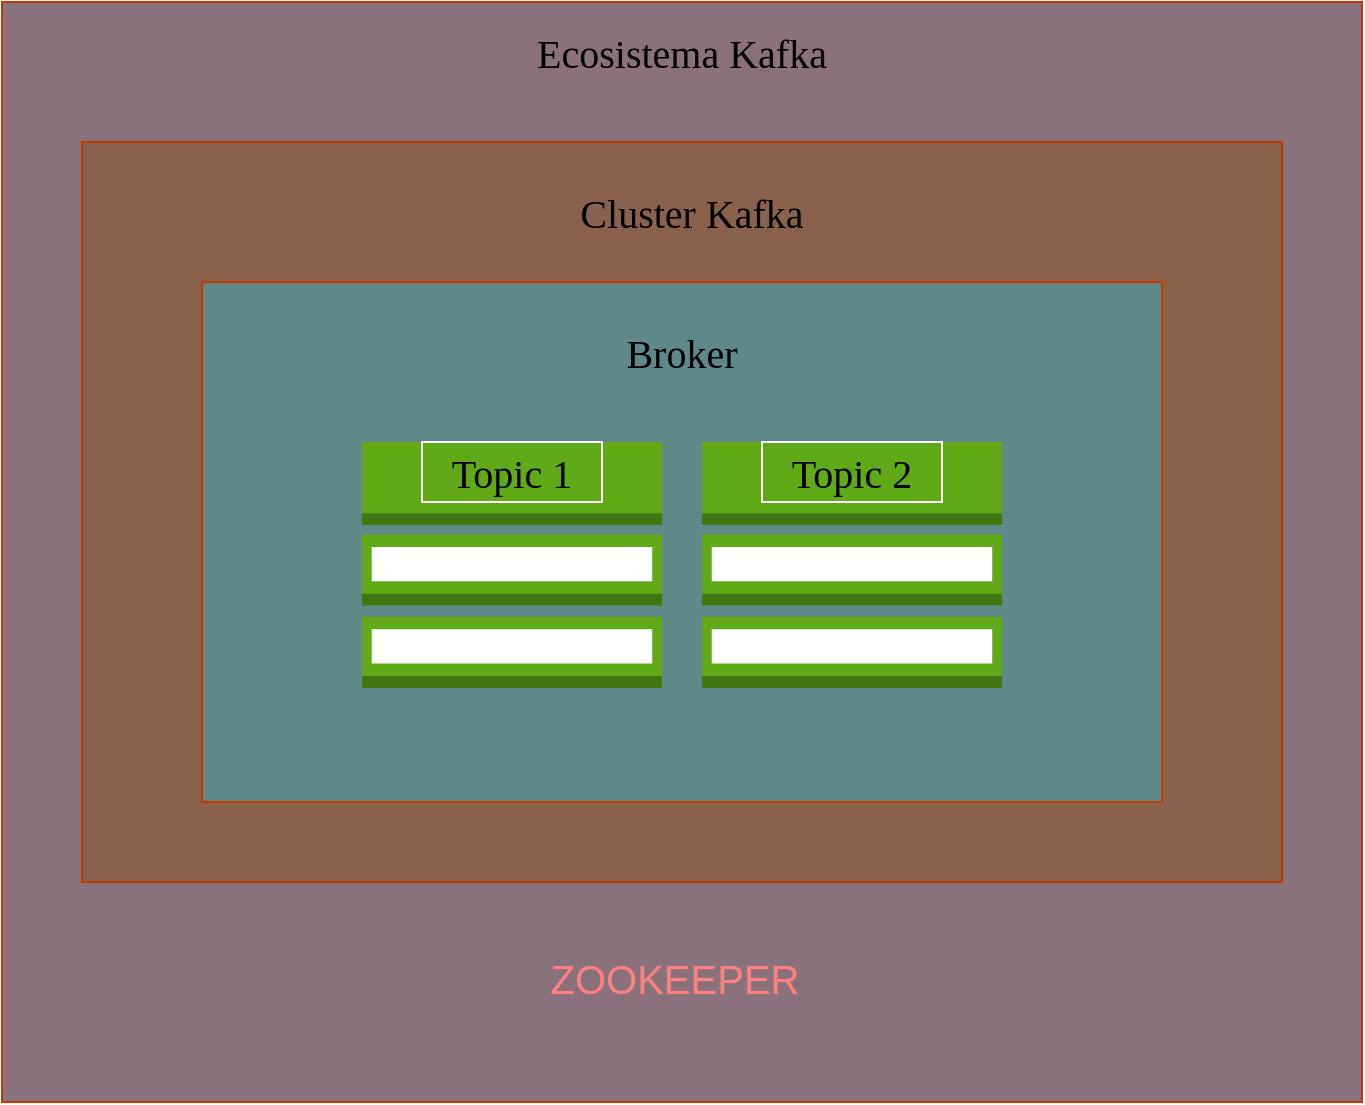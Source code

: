 <mxfile version="21.3.5" type="github">
  <diagram id="kgpKYQtTHZ0yAKxKKP6v" name="Page-1">
    <mxGraphModel dx="954" dy="520" grid="1" gridSize="10" guides="1" tooltips="1" connect="1" arrows="1" fold="1" page="1" pageScale="1" pageWidth="850" pageHeight="1100" math="0" shadow="0">
      <root>
        <mxCell id="0" />
        <mxCell id="1" parent="0" />
        <mxCell id="xTaR6zK0MpJ8cmc5XaGn-8" value="" style="rounded=0;whiteSpace=wrap;html=1;strokeColor=#C73500;fontFamily=Architects Daughter;fontSize=20;fontColor=#000000;fillColor=#89727c;" parent="1" vertex="1">
          <mxGeometry x="50" y="330" width="680" height="550" as="geometry" />
        </mxCell>
        <mxCell id="xTaR6zK0MpJ8cmc5XaGn-10" value="" style="rounded=0;whiteSpace=wrap;html=1;strokeColor=#C73500;fontFamily=Architects Daughter;fontSize=20;fontColor=#000000;fillColor=#89624E;" parent="1" vertex="1">
          <mxGeometry x="90" y="400" width="600" height="370" as="geometry" />
        </mxCell>
        <mxCell id="xTaR6zK0MpJ8cmc5XaGn-9" value="" style="rounded=0;whiteSpace=wrap;html=1;strokeColor=#C73500;fontFamily=Architects Daughter;fontSize=20;fontColor=#000000;fillColor=#5F8989;" parent="1" vertex="1">
          <mxGeometry x="150" y="470" width="480" height="260" as="geometry" />
        </mxCell>
        <mxCell id="a6YS1Ys6OPTmTMVAg_gW-16" value="" style="outlineConnect=0;dashed=0;verticalLabelPosition=bottom;verticalAlign=top;align=center;html=1;shape=mxgraph.aws3.topic_2;fillColor=#60a917;labelBackgroundColor=none;strokeColor=#2D7600;fontColor=#ffffff;" parent="1" vertex="1">
          <mxGeometry x="230" y="550" width="150" height="123" as="geometry" />
        </mxCell>
        <mxCell id="a6YS1Ys6OPTmTMVAg_gW-17" value="" style="outlineConnect=0;dashed=0;verticalLabelPosition=bottom;verticalAlign=top;align=center;html=1;shape=mxgraph.aws3.topic_2;fillColor=#60a917;labelBackgroundColor=none;strokeColor=#2D7600;fontColor=#ffffff;" parent="1" vertex="1">
          <mxGeometry x="400" y="550" width="150" height="123" as="geometry" />
        </mxCell>
        <mxCell id="xTaR6zK0MpJ8cmc5XaGn-5" value="Topic 2" style="text;html=1;strokeColor=#FFFFFF;fillColor=none;align=center;verticalAlign=middle;whiteSpace=wrap;rounded=0;fontSize=20;fontFamily=Verdana;" parent="1" vertex="1">
          <mxGeometry x="430" y="550" width="90" height="30" as="geometry" />
        </mxCell>
        <mxCell id="xTaR6zK0MpJ8cmc5XaGn-6" value="Topic 1" style="text;html=1;strokeColor=#FFFFFF;fillColor=none;align=center;verticalAlign=middle;whiteSpace=wrap;rounded=0;fontSize=20;fontFamily=Verdana;" parent="1" vertex="1">
          <mxGeometry x="260" y="550" width="90" height="30" as="geometry" />
        </mxCell>
        <mxCell id="xTaR6zK0MpJ8cmc5XaGn-12" value="Cluster Kafka" style="text;html=1;strokeColor=none;fillColor=none;align=center;verticalAlign=middle;whiteSpace=wrap;rounded=0;fontSize=20;fontFamily=Verdana;" parent="1" vertex="1">
          <mxGeometry x="290" y="420" width="210" height="30" as="geometry" />
        </mxCell>
        <mxCell id="xTaR6zK0MpJ8cmc5XaGn-13" value="Broker" style="text;html=1;strokeColor=none;fillColor=none;align=center;verticalAlign=middle;whiteSpace=wrap;rounded=0;fontSize=20;fontFamily=Verdana;" parent="1" vertex="1">
          <mxGeometry x="345" y="490" width="90" height="30" as="geometry" />
        </mxCell>
        <mxCell id="xTaR6zK0MpJ8cmc5XaGn-14" value="&lt;div&gt;Ecosistema Kafka&lt;/div&gt;" style="text;html=1;strokeColor=none;fillColor=none;align=center;verticalAlign=middle;whiteSpace=wrap;rounded=0;fontSize=20;fontFamily=Verdana;" parent="1" vertex="1">
          <mxGeometry x="270" y="340" width="240" height="30" as="geometry" />
        </mxCell>
        <mxCell id="xTaR6zK0MpJ8cmc5XaGn-15" value="&lt;div&gt;ZOOKEEPER&lt;/div&gt;" style="rounded=0;whiteSpace=wrap;html=1;strokeColor=none;fontFamily=Helvetica;fontSize=20;fontColor=#ff8080;fillColor=none;gradientColor=none;" parent="1" vertex="1">
          <mxGeometry x="313" y="788" width="147" height="60" as="geometry" />
        </mxCell>
      </root>
    </mxGraphModel>
  </diagram>
</mxfile>
